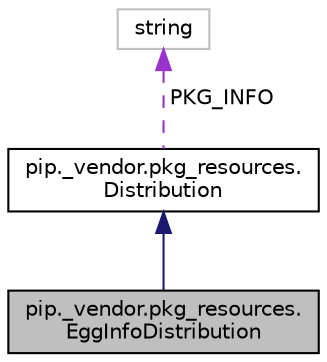 digraph "pip._vendor.pkg_resources.EggInfoDistribution"
{
 // LATEX_PDF_SIZE
  edge [fontname="Helvetica",fontsize="10",labelfontname="Helvetica",labelfontsize="10"];
  node [fontname="Helvetica",fontsize="10",shape=record];
  Node1 [label="pip._vendor.pkg_resources.\lEggInfoDistribution",height=0.2,width=0.4,color="black", fillcolor="grey75", style="filled", fontcolor="black",tooltip=" "];
  Node2 -> Node1 [dir="back",color="midnightblue",fontsize="10",style="solid"];
  Node2 [label="pip._vendor.pkg_resources.\lDistribution",height=0.2,width=0.4,color="black", fillcolor="white", style="filled",URL="$classpip_1_1__vendor_1_1pkg__resources_1_1Distribution.html",tooltip=" "];
  Node3 -> Node2 [dir="back",color="darkorchid3",fontsize="10",style="dashed",label=" PKG_INFO" ];
  Node3 [label="string",height=0.2,width=0.4,color="grey75", fillcolor="white", style="filled",tooltip=" "];
}
